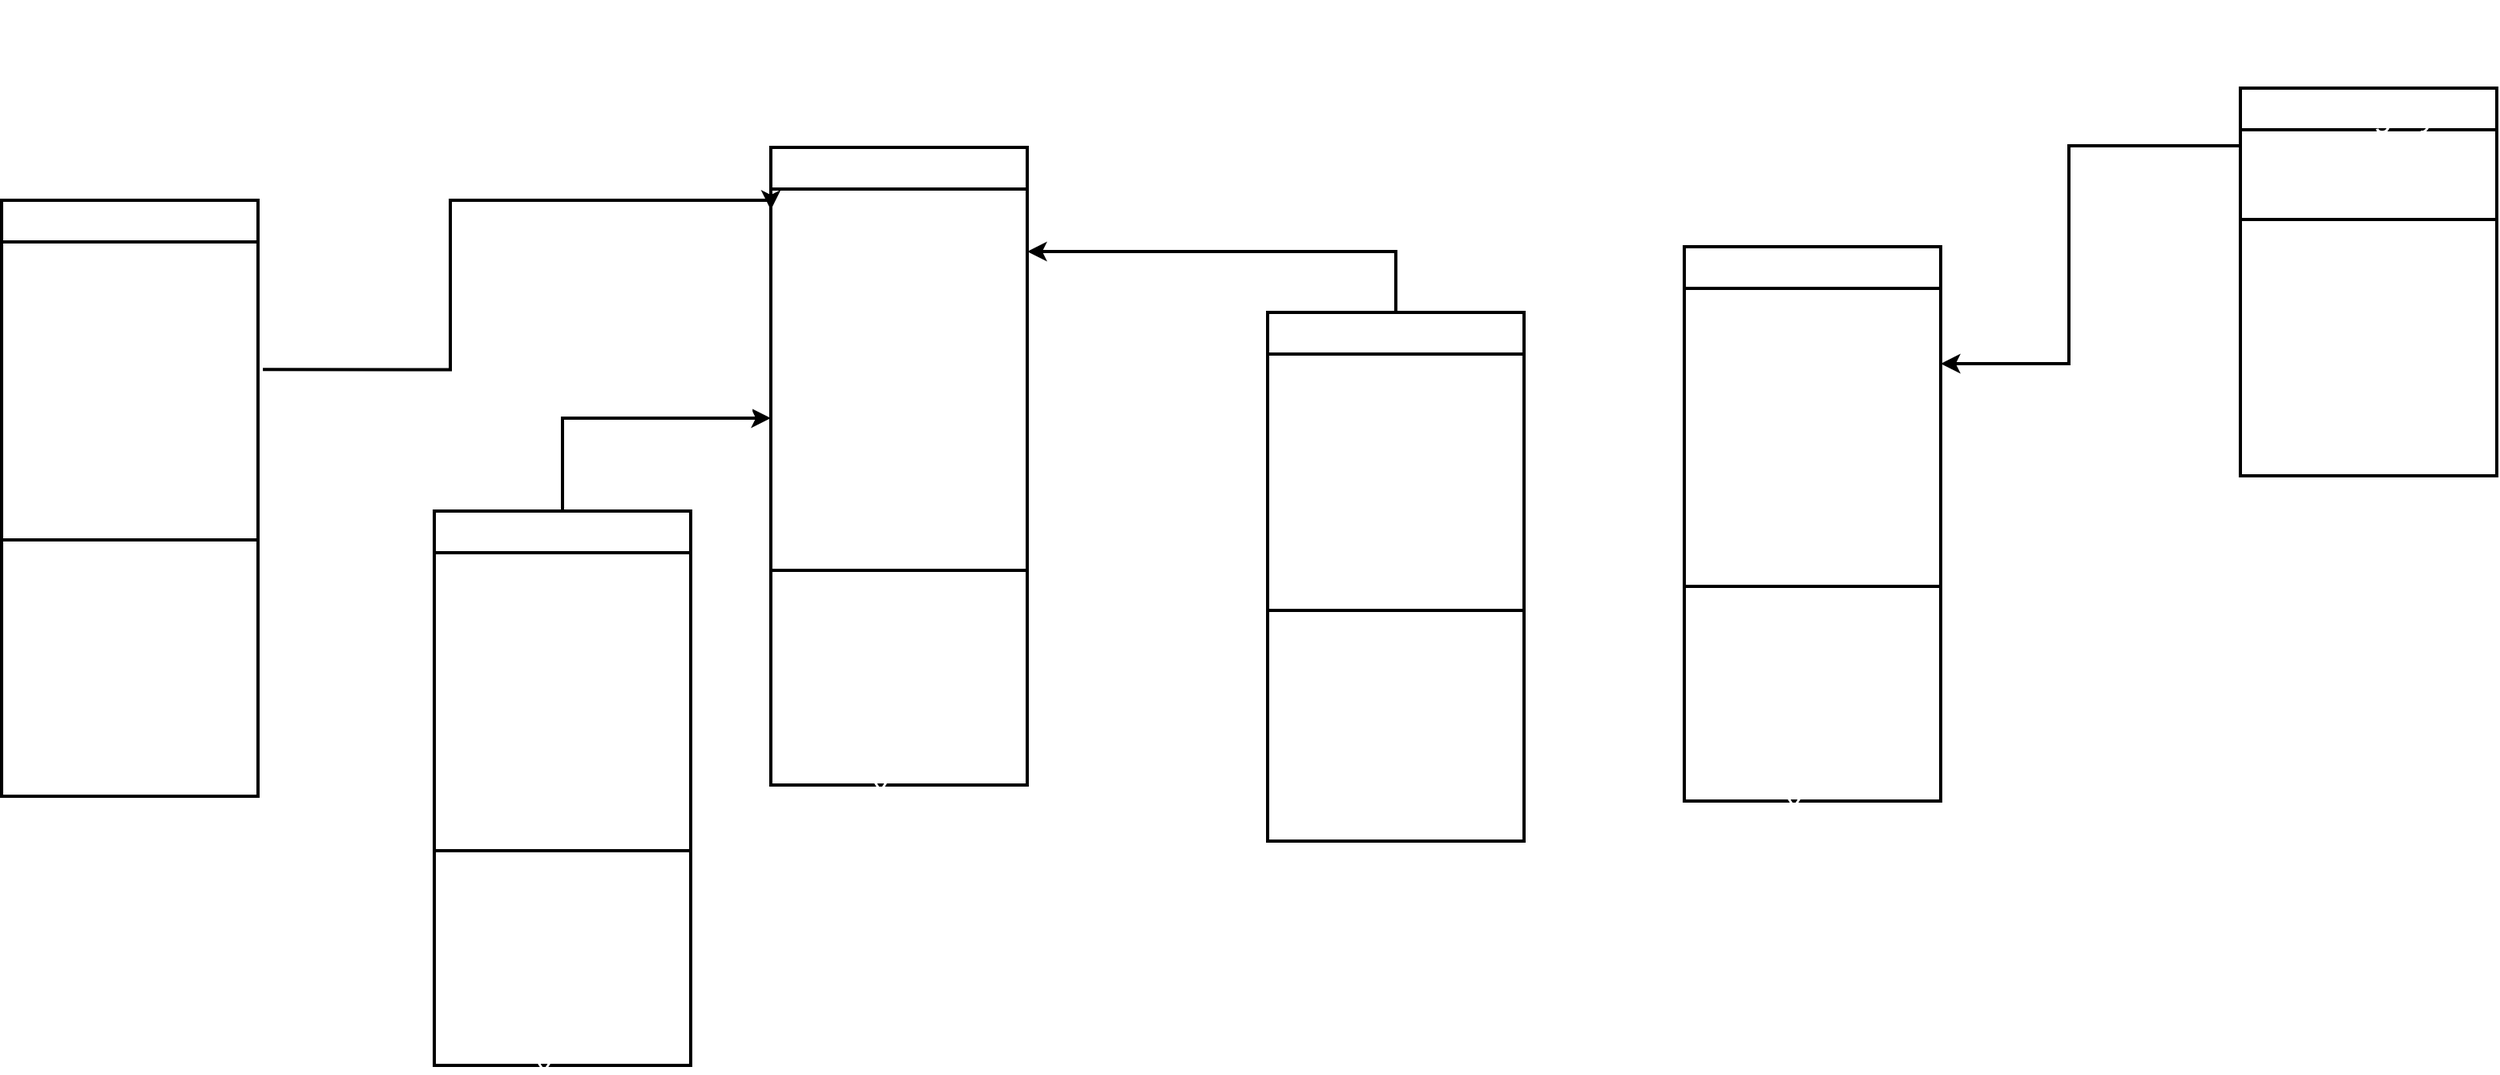 <mxfile version="21.2.1" type="github">
  <diagram id="C5RBs43oDa-KdzZeNtuy" name="Page-1">
    <mxGraphModel dx="2812" dy="1010" grid="1" gridSize="10" guides="1" tooltips="1" connect="1" arrows="1" fold="1" page="1" pageScale="1" pageWidth="827" pageHeight="1169" math="0" shadow="0">
      <root>
        <mxCell id="WIyWlLk6GJQsqaUBKTNV-0" />
        <mxCell id="WIyWlLk6GJQsqaUBKTNV-1" parent="WIyWlLk6GJQsqaUBKTNV-0" />
        <mxCell id="zkfFHV4jXpPFQw0GAbJ--0" value="User" style="swimlane;fontStyle=2;align=center;verticalAlign=top;childLayout=stackLayout;horizontal=1;startSize=26;horizontalStack=0;resizeParent=1;resizeLast=0;collapsible=1;marginBottom=0;rounded=0;shadow=0;strokeWidth=2;fontSize=20;labelBackgroundColor=none;labelBorderColor=none;spacing=0;fontColor=#fff;" parent="WIyWlLk6GJQsqaUBKTNV-1" vertex="1">
          <mxGeometry x="310" y="97" width="160" height="398" as="geometry">
            <mxRectangle x="310" y="97" width="160" height="26" as="alternateBounds" />
          </mxGeometry>
        </mxCell>
        <mxCell id="CV67vwX7zclwXSkSuA7H-9" value="ID&#xa;" style="text;align=left;verticalAlign=top;spacingLeft=4;spacingRight=4;overflow=hidden;rotatable=0;points=[[0,0.5],[1,0.5]];portConstraint=eastwest;strokeWidth=2;fontSize=20;labelBackgroundColor=none;labelBorderColor=none;spacing=0;fontColor=#fff;" parent="zkfFHV4jXpPFQw0GAbJ--0" vertex="1">
          <mxGeometry y="26" width="160" height="26" as="geometry" />
        </mxCell>
        <mxCell id="zkfFHV4jXpPFQw0GAbJ--1" value="Name" style="text;align=left;verticalAlign=top;spacingLeft=4;spacingRight=4;overflow=hidden;rotatable=0;points=[[0,0.5],[1,0.5]];portConstraint=eastwest;strokeWidth=2;fontSize=20;labelBackgroundColor=none;labelBorderColor=none;spacing=0;fontColor=#fff;" parent="zkfFHV4jXpPFQw0GAbJ--0" vertex="1">
          <mxGeometry y="52" width="160" height="26" as="geometry" />
        </mxCell>
        <mxCell id="zkfFHV4jXpPFQw0GAbJ--3" value="Email Address" style="text;align=left;verticalAlign=top;spacingLeft=4;spacingRight=4;overflow=hidden;rotatable=0;points=[[0,0.5],[1,0.5]];portConstraint=eastwest;rounded=0;shadow=0;strokeWidth=2;fontSize=20;labelBackgroundColor=none;labelBorderColor=none;spacing=0;fontColor=#fff;" parent="zkfFHV4jXpPFQw0GAbJ--0" vertex="1">
          <mxGeometry y="78" width="160" height="26" as="geometry" />
        </mxCell>
        <mxCell id="CV67vwX7zclwXSkSuA7H-7" value="Password" style="text;align=left;verticalAlign=top;spacingLeft=4;spacingRight=4;overflow=hidden;rotatable=0;points=[[0,0.5],[1,0.5]];portConstraint=eastwest;rounded=0;shadow=0;strokeWidth=2;fontSize=20;labelBackgroundColor=none;labelBorderColor=none;spacing=0;fontColor=#fff;" parent="zkfFHV4jXpPFQw0GAbJ--0" vertex="1">
          <mxGeometry y="104" width="160" height="26" as="geometry" />
        </mxCell>
        <mxCell id="CV67vwX7zclwXSkSuA7H-230" value="CPF&#xa;" style="text;align=left;verticalAlign=top;spacingLeft=4;spacingRight=4;overflow=hidden;rotatable=0;points=[[0,0.5],[1,0.5]];portConstraint=eastwest;rounded=0;shadow=0;strokeWidth=2;fontSize=20;labelBackgroundColor=none;labelBorderColor=none;spacing=0;fontColor=#fff;" parent="zkfFHV4jXpPFQw0GAbJ--0" vertex="1">
          <mxGeometry y="130" width="160" height="26" as="geometry" />
        </mxCell>
        <mxCell id="CV67vwX7zclwXSkSuA7H-6" value="User Type&#xa;" style="text;align=left;verticalAlign=top;spacingLeft=4;spacingRight=4;overflow=hidden;rotatable=0;points=[[0,0.5],[1,0.5]];portConstraint=eastwest;rounded=0;shadow=0;strokeWidth=2;fontSize=20;labelBackgroundColor=none;labelBorderColor=none;spacing=0;fontColor=#fff;" parent="zkfFHV4jXpPFQw0GAbJ--0" vertex="1">
          <mxGeometry y="156" width="160" height="26" as="geometry" />
        </mxCell>
        <mxCell id="zkfFHV4jXpPFQw0GAbJ--2" value="Phone Number" style="text;align=left;verticalAlign=top;spacingLeft=4;spacingRight=4;overflow=hidden;rotatable=0;points=[[0,0.5],[1,0.5]];portConstraint=eastwest;rounded=0;shadow=0;strokeWidth=2;fontSize=20;labelBackgroundColor=none;labelBorderColor=none;spacing=0;fontColor=#fff;" parent="zkfFHV4jXpPFQw0GAbJ--0" vertex="1">
          <mxGeometry y="182" width="160" height="26" as="geometry" />
        </mxCell>
        <mxCell id="CV67vwX7zclwXSkSuA7H-237" value="Addresses&lt;List&gt;" style="text;align=left;verticalAlign=top;spacingLeft=4;spacingRight=4;overflow=hidden;rotatable=0;points=[[0,0.5],[1,0.5]];portConstraint=eastwest;rounded=0;shadow=0;strokeWidth=2;fontSize=20;labelBackgroundColor=none;labelBorderColor=none;spacing=0;fontColor=#fff;" parent="zkfFHV4jXpPFQw0GAbJ--0" vertex="1">
          <mxGeometry y="208" width="160" height="26" as="geometry" />
        </mxCell>
        <mxCell id="aAlWt6DR_Hnhy0xP232b-1" value="Creditcard&lt;List&gt;" style="text;align=left;verticalAlign=top;spacingLeft=4;spacingRight=4;overflow=hidden;rotatable=0;points=[[0,0.5],[1,0.5]];portConstraint=eastwest;rounded=0;shadow=0;strokeWidth=2;fontSize=20;labelBackgroundColor=none;labelBorderColor=none;spacing=0;fontColor=#fff;" parent="zkfFHV4jXpPFQw0GAbJ--0" vertex="1">
          <mxGeometry y="234" width="160" height="26" as="geometry" />
        </mxCell>
        <mxCell id="zkfFHV4jXpPFQw0GAbJ--4" value="" style="line;strokeWidth=2;align=left;verticalAlign=middle;spacingTop=-1;spacingLeft=3;spacingRight=3;rotatable=0;labelPosition=right;points=[];portConstraint=eastwest;fontSize=20;labelBackgroundColor=none;labelBorderColor=none;spacing=0;fontColor=#fff;" parent="zkfFHV4jXpPFQw0GAbJ--0" vertex="1">
          <mxGeometry y="260" width="160" height="8" as="geometry" />
        </mxCell>
        <mxCell id="CV67vwX7zclwXSkSuA7H-208" value="Create()&#xa;" style="text;align=left;verticalAlign=top;spacingLeft=4;spacingRight=4;overflow=hidden;rotatable=0;points=[[0,0.5],[1,0.5]];portConstraint=eastwest;rounded=0;shadow=0;strokeWidth=2;fontSize=20;labelBackgroundColor=none;labelBorderColor=none;spacing=0;fontColor=#fff;" parent="zkfFHV4jXpPFQw0GAbJ--0" vertex="1">
          <mxGeometry y="268" width="160" height="26" as="geometry" />
        </mxCell>
        <mxCell id="CV67vwX7zclwXSkSuA7H-12" value="GetUserById()" style="text;align=left;verticalAlign=top;spacingLeft=4;spacingRight=4;overflow=hidden;rotatable=0;points=[[0,0.5],[1,0.5]];portConstraint=eastwest;rounded=0;shadow=0;strokeWidth=2;fontSize=20;labelBackgroundColor=none;labelBorderColor=none;spacing=0;fontColor=#fff;" parent="zkfFHV4jXpPFQw0GAbJ--0" vertex="1">
          <mxGeometry y="294" width="160" height="26" as="geometry" />
        </mxCell>
        <mxCell id="CV67vwX7zclwXSkSuA7H-13" value="GetAllUser()" style="text;align=left;verticalAlign=top;spacingLeft=4;spacingRight=4;overflow=hidden;rotatable=0;points=[[0,0.5],[1,0.5]];portConstraint=eastwest;rounded=0;shadow=0;strokeWidth=2;fontSize=20;labelBackgroundColor=none;labelBorderColor=none;spacing=0;fontColor=#fff;" parent="zkfFHV4jXpPFQw0GAbJ--0" vertex="1">
          <mxGeometry y="320" width="160" height="26" as="geometry" />
        </mxCell>
        <mxCell id="CV67vwX7zclwXSkSuA7H-14" value="Update()" style="text;align=left;verticalAlign=top;spacingLeft=4;spacingRight=4;overflow=hidden;rotatable=0;points=[[0,0.5],[1,0.5]];portConstraint=eastwest;rounded=0;shadow=0;strokeWidth=2;fontSize=20;labelBackgroundColor=none;labelBorderColor=none;spacing=0;fontColor=#fff;" parent="zkfFHV4jXpPFQw0GAbJ--0" vertex="1">
          <mxGeometry y="346" width="160" height="26" as="geometry" />
        </mxCell>
        <mxCell id="CV67vwX7zclwXSkSuA7H-16" value="Delete()" style="text;align=left;verticalAlign=top;spacingLeft=4;spacingRight=4;overflow=hidden;rotatable=0;points=[[0,0.5],[1,0.5]];portConstraint=eastwest;rounded=0;shadow=0;strokeWidth=2;fontSize=20;labelBackgroundColor=none;labelBorderColor=none;spacing=0;fontColor=#fff;" parent="zkfFHV4jXpPFQw0GAbJ--0" vertex="1">
          <mxGeometry y="372" width="160" height="26" as="geometry" />
        </mxCell>
        <mxCell id="CV67vwX7zclwXSkSuA7H-223" value="" style="edgeStyle=orthogonalEdgeStyle;rounded=0;orthogonalLoop=1;jettySize=auto;exitX=0.5;exitY=0;exitDx=0;exitDy=0;entryX=1;entryY=0.5;entryDx=0;entryDy=0;strokeWidth=2;fontSize=20;labelBackgroundColor=none;labelBorderColor=none;spacing=0;fontColor=#fff;" parent="WIyWlLk6GJQsqaUBKTNV-1" source="zkfFHV4jXpPFQw0GAbJ--17" target="zkfFHV4jXpPFQw0GAbJ--1" edge="1">
          <mxGeometry relative="1" as="geometry" />
        </mxCell>
        <mxCell id="zkfFHV4jXpPFQw0GAbJ--17" value="Address" style="swimlane;fontStyle=0;align=center;verticalAlign=top;childLayout=stackLayout;horizontal=1;startSize=26;horizontalStack=0;resizeParent=1;resizeLast=0;collapsible=1;marginBottom=0;rounded=0;shadow=0;strokeWidth=2;fontSize=20;labelBackgroundColor=none;labelBorderColor=none;spacing=0;fontColor=#fff;" parent="WIyWlLk6GJQsqaUBKTNV-1" vertex="1">
          <mxGeometry x="620" y="200" width="160" height="330" as="geometry">
            <mxRectangle x="550" y="140" width="160" height="26" as="alternateBounds" />
          </mxGeometry>
        </mxCell>
        <mxCell id="CV67vwX7zclwXSkSuA7H-10" value="ID&#xa;" style="text;align=left;verticalAlign=top;spacingLeft=4;spacingRight=4;overflow=hidden;rotatable=0;points=[[0,0.5],[1,0.5]];portConstraint=eastwest;strokeWidth=2;fontSize=20;labelBackgroundColor=none;labelBorderColor=none;spacing=0;fontColor=#fff;" parent="zkfFHV4jXpPFQw0GAbJ--17" vertex="1">
          <mxGeometry y="26" width="160" height="26" as="geometry" />
        </mxCell>
        <mxCell id="zkfFHV4jXpPFQw0GAbJ--18" value="Street" style="text;align=left;verticalAlign=top;spacingLeft=4;spacingRight=4;overflow=hidden;rotatable=0;points=[[0,0.5],[1,0.5]];portConstraint=eastwest;strokeWidth=2;fontSize=20;labelBackgroundColor=none;labelBorderColor=none;spacing=0;fontColor=#fff;" parent="zkfFHV4jXpPFQw0GAbJ--17" vertex="1">
          <mxGeometry y="52" width="160" height="26" as="geometry" />
        </mxCell>
        <mxCell id="zkfFHV4jXpPFQw0GAbJ--19" value="City" style="text;align=left;verticalAlign=top;spacingLeft=4;spacingRight=4;overflow=hidden;rotatable=0;points=[[0,0.5],[1,0.5]];portConstraint=eastwest;rounded=0;shadow=0;strokeWidth=2;fontSize=20;labelBackgroundColor=none;labelBorderColor=none;spacing=0;fontColor=#fff;" parent="zkfFHV4jXpPFQw0GAbJ--17" vertex="1">
          <mxGeometry y="78" width="160" height="26" as="geometry" />
        </mxCell>
        <mxCell id="zkfFHV4jXpPFQw0GAbJ--20" value="State" style="text;align=left;verticalAlign=top;spacingLeft=4;spacingRight=4;overflow=hidden;rotatable=0;points=[[0,0.5],[1,0.5]];portConstraint=eastwest;rounded=0;shadow=0;strokeWidth=2;fontSize=20;labelBackgroundColor=none;labelBorderColor=none;spacing=0;fontColor=#fff;" parent="zkfFHV4jXpPFQw0GAbJ--17" vertex="1">
          <mxGeometry y="104" width="160" height="26" as="geometry" />
        </mxCell>
        <mxCell id="zkfFHV4jXpPFQw0GAbJ--21" value="Postal Code" style="text;align=left;verticalAlign=top;spacingLeft=4;spacingRight=4;overflow=hidden;rotatable=0;points=[[0,0.5],[1,0.5]];portConstraint=eastwest;rounded=0;shadow=0;strokeWidth=2;fontSize=20;labelBackgroundColor=none;labelBorderColor=none;spacing=0;fontColor=#fff;" parent="zkfFHV4jXpPFQw0GAbJ--17" vertex="1">
          <mxGeometry y="130" width="160" height="26" as="geometry" />
        </mxCell>
        <mxCell id="zkfFHV4jXpPFQw0GAbJ--22" value="Country" style="text;align=left;verticalAlign=top;spacingLeft=4;spacingRight=4;overflow=hidden;rotatable=0;points=[[0,0.5],[1,0.5]];portConstraint=eastwest;rounded=0;shadow=0;strokeWidth=2;fontSize=20;labelBackgroundColor=none;labelBorderColor=none;spacing=0;fontColor=#fff;" parent="zkfFHV4jXpPFQw0GAbJ--17" vertex="1">
          <mxGeometry y="156" width="160" height="26" as="geometry" />
        </mxCell>
        <mxCell id="zkfFHV4jXpPFQw0GAbJ--23" value="" style="line;strokeWidth=2;align=left;verticalAlign=middle;spacingTop=-1;spacingLeft=3;spacingRight=3;rotatable=0;labelPosition=right;points=[];portConstraint=eastwest;fontSize=20;labelBackgroundColor=none;labelBorderColor=none;spacing=0;fontColor=#fff;" parent="zkfFHV4jXpPFQw0GAbJ--17" vertex="1">
          <mxGeometry y="182" width="160" height="8" as="geometry" />
        </mxCell>
        <mxCell id="CV67vwX7zclwXSkSuA7H-210" value="Create()&#xa;" style="text;align=left;verticalAlign=top;spacingLeft=4;spacingRight=4;overflow=hidden;rotatable=0;points=[[0,0.5],[1,0.5]];portConstraint=eastwest;rounded=0;shadow=0;strokeWidth=2;fontSize=20;labelBackgroundColor=none;labelBorderColor=none;spacing=0;fontColor=#fff;" parent="zkfFHV4jXpPFQw0GAbJ--17" vertex="1">
          <mxGeometry y="190" width="160" height="26" as="geometry" />
        </mxCell>
        <mxCell id="CV67vwX7zclwXSkSuA7H-211" value="GetIDAddress()" style="text;align=left;verticalAlign=top;spacingLeft=4;spacingRight=4;overflow=hidden;rotatable=0;points=[[0,0.5],[1,0.5]];portConstraint=eastwest;rounded=0;shadow=0;strokeWidth=2;fontSize=20;labelBackgroundColor=none;labelBorderColor=none;spacing=0;fontColor=#fff;" parent="zkfFHV4jXpPFQw0GAbJ--17" vertex="1">
          <mxGeometry y="216" width="160" height="26" as="geometry" />
        </mxCell>
        <mxCell id="CV67vwX7zclwXSkSuA7H-212" value="GetAllAddress()" style="text;align=left;verticalAlign=top;spacingLeft=4;spacingRight=4;overflow=hidden;rotatable=0;points=[[0,0.5],[1,0.5]];portConstraint=eastwest;rounded=0;shadow=0;strokeWidth=2;fontSize=20;labelBackgroundColor=none;labelBorderColor=none;spacing=0;fontColor=#fff;" parent="zkfFHV4jXpPFQw0GAbJ--17" vertex="1">
          <mxGeometry y="242" width="160" height="26" as="geometry" />
        </mxCell>
        <mxCell id="CV67vwX7zclwXSkSuA7H-214" value="Update()" style="text;align=left;verticalAlign=top;spacingLeft=4;spacingRight=4;overflow=hidden;rotatable=0;points=[[0,0.5],[1,0.5]];portConstraint=eastwest;rounded=0;shadow=0;strokeWidth=2;fontSize=20;labelBackgroundColor=none;labelBorderColor=none;spacing=0;fontColor=#fff;" parent="zkfFHV4jXpPFQw0GAbJ--17" vertex="1">
          <mxGeometry y="268" width="160" height="26" as="geometry" />
        </mxCell>
        <mxCell id="CV67vwX7zclwXSkSuA7H-213" value="Delete()" style="text;align=left;verticalAlign=top;spacingLeft=4;spacingRight=4;overflow=hidden;rotatable=0;points=[[0,0.5],[1,0.5]];portConstraint=eastwest;rounded=0;shadow=0;strokeWidth=2;fontSize=20;labelBackgroundColor=none;labelBorderColor=none;spacing=0;fontColor=#fff;" parent="zkfFHV4jXpPFQw0GAbJ--17" vertex="1">
          <mxGeometry y="294" width="160" height="26" as="geometry" />
        </mxCell>
        <mxCell id="3bEN34jlHVHBaCURsy2C-18" value="" style="edgeStyle=orthogonalEdgeStyle;rounded=0;orthogonalLoop=1;jettySize=auto;entryX=0;entryY=0.5;entryDx=0;entryDy=0;exitX=1.019;exitY=0.064;exitDx=0;exitDy=0;exitPerimeter=0;strokeWidth=2;fontSize=20;labelBackgroundColor=none;labelBorderColor=none;spacing=0;fontColor=#fff;" parent="WIyWlLk6GJQsqaUBKTNV-1" source="3bEN34jlHVHBaCURsy2C-16" target="CV67vwX7zclwXSkSuA7H-9" edge="1">
          <mxGeometry relative="1" as="geometry">
            <Array as="points">
              <mxPoint x="110" y="236" />
              <mxPoint x="110" y="130" />
              <mxPoint x="310" y="130" />
            </Array>
          </mxGeometry>
        </mxCell>
        <mxCell id="CV67vwX7zclwXSkSuA7H-23" value="Order" style="swimlane;fontStyle=2;align=center;verticalAlign=top;childLayout=stackLayout;horizontal=1;startSize=26;horizontalStack=0;resizeParent=1;resizeLast=0;collapsible=1;marginBottom=0;rounded=0;shadow=0;strokeWidth=2;fontSize=20;labelBackgroundColor=none;labelBorderColor=none;spacing=0;fontColor=#fff;" parent="WIyWlLk6GJQsqaUBKTNV-1" vertex="1">
          <mxGeometry x="-170" y="130" width="160" height="372" as="geometry">
            <mxRectangle x="230" y="140" width="160" height="26" as="alternateBounds" />
          </mxGeometry>
        </mxCell>
        <mxCell id="CV67vwX7zclwXSkSuA7H-24" value="ID&#xa;" style="text;align=left;verticalAlign=top;spacingLeft=4;spacingRight=4;overflow=hidden;rotatable=0;points=[[0,0.5],[1,0.5]];portConstraint=eastwest;strokeWidth=2;fontSize=20;labelBackgroundColor=none;labelBorderColor=none;spacing=0;fontColor=#fff;" parent="CV67vwX7zclwXSkSuA7H-23" vertex="1">
          <mxGeometry y="26" width="160" height="26" as="geometry" />
        </mxCell>
        <mxCell id="CV67vwX7zclwXSkSuA7H-25" value="Number" style="text;align=left;verticalAlign=top;spacingLeft=4;spacingRight=4;overflow=hidden;rotatable=0;points=[[0,0.5],[1,0.5]];portConstraint=eastwest;strokeWidth=2;fontSize=20;labelBackgroundColor=none;labelBorderColor=none;spacing=0;fontColor=#fff;" parent="CV67vwX7zclwXSkSuA7H-23" vertex="1">
          <mxGeometry y="52" width="160" height="26" as="geometry" />
        </mxCell>
        <mxCell id="CV67vwX7zclwXSkSuA7H-220" value="List&lt;ID Product&gt;&#xa;" style="text;align=left;verticalAlign=top;spacingLeft=4;spacingRight=4;overflow=hidden;rotatable=0;points=[[0,0.5],[1,0.5]];portConstraint=eastwest;rounded=0;shadow=0;strokeWidth=2;fontSize=20;labelBackgroundColor=none;labelBorderColor=none;spacing=0;fontColor=#fff;" parent="CV67vwX7zclwXSkSuA7H-23" vertex="1">
          <mxGeometry y="78" width="160" height="26" as="geometry" />
        </mxCell>
        <mxCell id="3bEN34jlHVHBaCURsy2C-16" value="ID_CreditCard" style="text;align=left;verticalAlign=top;spacingLeft=4;spacingRight=4;overflow=hidden;rotatable=0;points=[[0,0.5],[1,0.5]];portConstraint=eastwest;strokeWidth=2;fontSize=20;labelBackgroundColor=none;labelBorderColor=none;spacing=0;fontColor=#fff;" parent="CV67vwX7zclwXSkSuA7H-23" vertex="1">
          <mxGeometry y="104" width="160" height="26" as="geometry" />
        </mxCell>
        <mxCell id="3bEN34jlHVHBaCURsy2C-1" value="Delivery" style="text;align=left;verticalAlign=top;spacingLeft=4;spacingRight=4;overflow=hidden;rotatable=0;points=[[0,0.5],[1,0.5]];portConstraint=eastwest;rounded=0;shadow=0;strokeWidth=2;fontSize=20;labelBackgroundColor=none;labelBorderColor=none;spacing=0;fontColor=#fff;" parent="CV67vwX7zclwXSkSuA7H-23" vertex="1">
          <mxGeometry y="130" width="160" height="26" as="geometry" />
        </mxCell>
        <mxCell id="3bEN34jlHVHBaCURsy2C-19" value="Delivery" style="text;align=left;verticalAlign=top;spacingLeft=4;spacingRight=4;overflow=hidden;rotatable=0;points=[[0,0.5],[1,0.5]];portConstraint=eastwest;rounded=0;shadow=0;strokeWidth=2;fontSize=20;labelBackgroundColor=none;labelBorderColor=none;spacing=0;fontColor=#fff;" parent="CV67vwX7zclwXSkSuA7H-23" vertex="1">
          <mxGeometry y="156" width="160" height="26" as="geometry" />
        </mxCell>
        <mxCell id="CV67vwX7zclwXSkSuA7H-29" value="ID Client" style="text;align=left;verticalAlign=top;spacingLeft=4;spacingRight=4;overflow=hidden;rotatable=0;points=[[0,0.5],[1,0.5]];portConstraint=eastwest;rounded=0;shadow=0;strokeWidth=2;fontSize=20;labelBackgroundColor=none;labelBorderColor=none;spacing=0;fontColor=#fff;" parent="CV67vwX7zclwXSkSuA7H-23" vertex="1">
          <mxGeometry y="182" width="160" height="26" as="geometry" />
        </mxCell>
        <mxCell id="CV67vwX7zclwXSkSuA7H-31" value="" style="line;strokeWidth=2;align=left;verticalAlign=middle;spacingTop=-1;spacingLeft=3;spacingRight=3;rotatable=0;labelPosition=right;points=[];portConstraint=eastwest;fontSize=20;labelBackgroundColor=none;labelBorderColor=none;spacing=0;fontColor=#fff;" parent="CV67vwX7zclwXSkSuA7H-23" vertex="1">
          <mxGeometry y="208" width="160" height="8" as="geometry" />
        </mxCell>
        <mxCell id="CV67vwX7zclwXSkSuA7H-205" value="Create()&#xa;" style="text;align=left;verticalAlign=top;spacingLeft=4;spacingRight=4;overflow=hidden;rotatable=0;points=[[0,0.5],[1,0.5]];portConstraint=eastwest;rounded=0;shadow=0;strokeWidth=2;fontSize=20;labelBackgroundColor=none;labelBorderColor=none;spacing=0;fontColor=#fff;" parent="CV67vwX7zclwXSkSuA7H-23" vertex="1">
          <mxGeometry y="216" width="160" height="26" as="geometry" />
        </mxCell>
        <mxCell id="CV67vwX7zclwXSkSuA7H-32" value="GetIDOrder()" style="text;align=left;verticalAlign=top;spacingLeft=4;spacingRight=4;overflow=hidden;rotatable=0;points=[[0,0.5],[1,0.5]];portConstraint=eastwest;rounded=0;shadow=0;strokeWidth=2;fontSize=20;labelBackgroundColor=none;labelBorderColor=none;spacing=0;fontColor=#fff;" parent="CV67vwX7zclwXSkSuA7H-23" vertex="1">
          <mxGeometry y="242" width="160" height="26" as="geometry" />
        </mxCell>
        <mxCell id="CV67vwX7zclwXSkSuA7H-33" value="GetAllOrder()" style="text;align=left;verticalAlign=top;spacingLeft=4;spacingRight=4;overflow=hidden;rotatable=0;points=[[0,0.5],[1,0.5]];portConstraint=eastwest;rounded=0;shadow=0;strokeWidth=2;fontSize=20;labelBackgroundColor=none;labelBorderColor=none;spacing=0;fontColor=#fff;" parent="CV67vwX7zclwXSkSuA7H-23" vertex="1">
          <mxGeometry y="268" width="160" height="26" as="geometry" />
        </mxCell>
        <mxCell id="CV67vwX7zclwXSkSuA7H-34" value="Update()" style="text;align=left;verticalAlign=top;spacingLeft=4;spacingRight=4;overflow=hidden;rotatable=0;points=[[0,0.5],[1,0.5]];portConstraint=eastwest;rounded=0;shadow=0;strokeWidth=2;fontSize=20;labelBackgroundColor=none;labelBorderColor=none;spacing=0;fontColor=#fff;" parent="CV67vwX7zclwXSkSuA7H-23" vertex="1">
          <mxGeometry y="294" width="160" height="26" as="geometry" />
        </mxCell>
        <mxCell id="CV67vwX7zclwXSkSuA7H-35" value="Delete()" style="text;align=left;verticalAlign=top;spacingLeft=4;spacingRight=4;overflow=hidden;rotatable=0;points=[[0,0.5],[1,0.5]];portConstraint=eastwest;rounded=0;shadow=0;strokeWidth=2;fontSize=20;labelBackgroundColor=none;labelBorderColor=none;spacing=0;fontColor=#fff;" parent="CV67vwX7zclwXSkSuA7H-23" vertex="1">
          <mxGeometry y="320" width="160" height="26" as="geometry" />
        </mxCell>
        <mxCell id="CV67vwX7zclwXSkSuA7H-37" value=" Category" style="swimlane;fontStyle=2;align=center;verticalAlign=top;childLayout=stackLayout;horizontal=1;startSize=26;horizontalStack=0;resizeParent=1;resizeLast=0;collapsible=1;marginBottom=0;rounded=0;shadow=0;strokeWidth=2;fontSize=20;labelBackgroundColor=none;labelBorderColor=none;spacing=0;fontColor=#fff;" parent="WIyWlLk6GJQsqaUBKTNV-1" vertex="1">
          <mxGeometry x="1227" y="60" width="160" height="242" as="geometry">
            <mxRectangle x="230" y="140" width="160" height="26" as="alternateBounds" />
          </mxGeometry>
        </mxCell>
        <mxCell id="CV67vwX7zclwXSkSuA7H-38" value="ID&#xa;" style="text;align=left;verticalAlign=top;spacingLeft=4;spacingRight=4;overflow=hidden;rotatable=0;points=[[0,0.5],[1,0.5]];portConstraint=eastwest;strokeWidth=2;fontSize=20;labelBackgroundColor=none;labelBorderColor=none;spacing=0;fontColor=#fff;" parent="CV67vwX7zclwXSkSuA7H-37" vertex="1">
          <mxGeometry y="26" width="160" height="26" as="geometry" />
        </mxCell>
        <mxCell id="CV67vwX7zclwXSkSuA7H-39" value="Name" style="text;align=left;verticalAlign=top;spacingLeft=4;spacingRight=4;overflow=hidden;rotatable=0;points=[[0,0.5],[1,0.5]];portConstraint=eastwest;strokeWidth=2;fontSize=20;labelBackgroundColor=none;labelBorderColor=none;spacing=0;fontColor=#fff;" parent="CV67vwX7zclwXSkSuA7H-37" vertex="1">
          <mxGeometry y="52" width="160" height="26" as="geometry" />
        </mxCell>
        <mxCell id="CV67vwX7zclwXSkSuA7H-42" value="" style="line;strokeWidth=2;align=left;verticalAlign=middle;spacingTop=-1;spacingLeft=3;spacingRight=3;rotatable=0;labelPosition=right;points=[];portConstraint=eastwest;fontSize=20;labelBackgroundColor=none;labelBorderColor=none;spacing=0;fontColor=#fff;" parent="CV67vwX7zclwXSkSuA7H-37" vertex="1">
          <mxGeometry y="78" width="160" height="8" as="geometry" />
        </mxCell>
        <mxCell id="CV67vwX7zclwXSkSuA7H-204" value="Create()&#xa;" style="text;align=left;verticalAlign=top;spacingLeft=4;spacingRight=4;overflow=hidden;rotatable=0;points=[[0,0.5],[1,0.5]];portConstraint=eastwest;rounded=0;shadow=0;strokeWidth=2;fontSize=20;labelBackgroundColor=none;labelBorderColor=none;spacing=0;fontColor=#fff;" parent="CV67vwX7zclwXSkSuA7H-37" vertex="1">
          <mxGeometry y="86" width="160" height="26" as="geometry" />
        </mxCell>
        <mxCell id="CV67vwX7zclwXSkSuA7H-43" value="GetIDCategory()" style="text;align=left;verticalAlign=top;spacingLeft=4;spacingRight=4;overflow=hidden;rotatable=0;points=[[0,0.5],[1,0.5]];portConstraint=eastwest;rounded=0;shadow=0;strokeWidth=2;fontSize=20;labelBackgroundColor=none;labelBorderColor=none;spacing=0;fontColor=#fff;" parent="CV67vwX7zclwXSkSuA7H-37" vertex="1">
          <mxGeometry y="112" width="160" height="26" as="geometry" />
        </mxCell>
        <mxCell id="CV67vwX7zclwXSkSuA7H-44" value="GetALLCategory()" style="text;align=left;verticalAlign=top;spacingLeft=4;spacingRight=4;overflow=hidden;rotatable=0;points=[[0,0.5],[1,0.5]];portConstraint=eastwest;rounded=0;shadow=0;strokeWidth=2;fontSize=20;labelBackgroundColor=none;labelBorderColor=none;spacing=0;fontColor=#fff;" parent="CV67vwX7zclwXSkSuA7H-37" vertex="1">
          <mxGeometry y="138" width="160" height="26" as="geometry" />
        </mxCell>
        <mxCell id="CV67vwX7zclwXSkSuA7H-45" value="Update()" style="text;align=left;verticalAlign=top;spacingLeft=4;spacingRight=4;overflow=hidden;rotatable=0;points=[[0,0.5],[1,0.5]];portConstraint=eastwest;rounded=0;shadow=0;strokeWidth=2;fontSize=20;labelBackgroundColor=none;labelBorderColor=none;spacing=0;fontColor=#fff;" parent="CV67vwX7zclwXSkSuA7H-37" vertex="1">
          <mxGeometry y="164" width="160" height="26" as="geometry" />
        </mxCell>
        <mxCell id="CV67vwX7zclwXSkSuA7H-46" value="Delete()" style="text;align=left;verticalAlign=top;spacingLeft=4;spacingRight=4;overflow=hidden;rotatable=0;points=[[0,0.5],[1,0.5]];portConstraint=eastwest;rounded=0;shadow=0;strokeWidth=2;fontSize=20;labelBackgroundColor=none;labelBorderColor=none;spacing=0;fontColor=#fff;" parent="CV67vwX7zclwXSkSuA7H-37" vertex="1">
          <mxGeometry y="190" width="160" height="26" as="geometry" />
        </mxCell>
        <mxCell id="CV67vwX7zclwXSkSuA7H-189" value="Product&#xa;" style="swimlane;fontStyle=2;align=center;verticalAlign=top;childLayout=stackLayout;horizontal=1;startSize=26;horizontalStack=0;resizeParent=1;resizeLast=0;collapsible=1;marginBottom=0;rounded=0;shadow=0;strokeWidth=2;fontSize=20;labelBackgroundColor=none;labelBorderColor=none;spacing=0;fontColor=#fff;" parent="WIyWlLk6GJQsqaUBKTNV-1" vertex="1">
          <mxGeometry x="880" y="159" width="160" height="346" as="geometry">
            <mxRectangle x="230" y="140" width="160" height="26" as="alternateBounds" />
          </mxGeometry>
        </mxCell>
        <mxCell id="CV67vwX7zclwXSkSuA7H-190" value="ID&#xa;" style="text;align=left;verticalAlign=top;spacingLeft=4;spacingRight=4;overflow=hidden;rotatable=0;points=[[0,0.5],[1,0.5]];portConstraint=eastwest;strokeWidth=2;fontSize=20;labelBackgroundColor=none;labelBorderColor=none;spacing=0;fontColor=#fff;" parent="CV67vwX7zclwXSkSuA7H-189" vertex="1">
          <mxGeometry y="26" width="160" height="26" as="geometry" />
        </mxCell>
        <mxCell id="CV67vwX7zclwXSkSuA7H-222" value="ID Category&#xa;" style="text;align=left;verticalAlign=top;spacingLeft=4;spacingRight=4;overflow=hidden;rotatable=0;points=[[0,0.5],[1,0.5]];portConstraint=eastwest;rounded=0;shadow=0;strokeWidth=2;fontSize=20;labelBackgroundColor=none;labelBorderColor=none;spacing=0;fontColor=#fff;" parent="CV67vwX7zclwXSkSuA7H-189" vertex="1">
          <mxGeometry y="52" width="160" height="26" as="geometry" />
        </mxCell>
        <mxCell id="CV67vwX7zclwXSkSuA7H-191" value="Name" style="text;align=left;verticalAlign=top;spacingLeft=4;spacingRight=4;overflow=hidden;rotatable=0;points=[[0,0.5],[1,0.5]];portConstraint=eastwest;strokeWidth=2;fontSize=20;labelBackgroundColor=none;labelBorderColor=none;spacing=0;fontColor=#fff;" parent="CV67vwX7zclwXSkSuA7H-189" vertex="1">
          <mxGeometry y="78" width="160" height="26" as="geometry" />
        </mxCell>
        <mxCell id="CV67vwX7zclwXSkSuA7H-198" value="Description" style="text;align=left;verticalAlign=top;spacingLeft=4;spacingRight=4;overflow=hidden;rotatable=0;points=[[0,0.5],[1,0.5]];portConstraint=eastwest;strokeWidth=2;fontSize=20;labelBackgroundColor=none;labelBorderColor=none;spacing=0;fontColor=#fff;" parent="CV67vwX7zclwXSkSuA7H-189" vertex="1">
          <mxGeometry y="104" width="160" height="26" as="geometry" />
        </mxCell>
        <mxCell id="CV67vwX7zclwXSkSuA7H-203" value="Image" style="text;align=left;verticalAlign=top;spacingLeft=4;spacingRight=4;overflow=hidden;rotatable=0;points=[[0,0.5],[1,0.5]];portConstraint=eastwest;strokeWidth=2;fontSize=20;labelBackgroundColor=none;labelBorderColor=none;spacing=0;fontColor=#fff;" parent="CV67vwX7zclwXSkSuA7H-189" vertex="1">
          <mxGeometry y="130" width="160" height="26" as="geometry" />
        </mxCell>
        <mxCell id="CV67vwX7zclwXSkSuA7H-202" value="quantity" style="text;align=left;verticalAlign=top;spacingLeft=4;spacingRight=4;overflow=hidden;rotatable=0;points=[[0,0.5],[1,0.5]];portConstraint=eastwest;strokeWidth=2;fontSize=20;labelBackgroundColor=none;labelBorderColor=none;spacing=0;fontColor=#fff;" parent="CV67vwX7zclwXSkSuA7H-189" vertex="1">
          <mxGeometry y="156" width="160" height="26" as="geometry" />
        </mxCell>
        <mxCell id="CV67vwX7zclwXSkSuA7H-199" value="Price" style="text;align=left;verticalAlign=top;spacingLeft=4;spacingRight=4;overflow=hidden;rotatable=0;points=[[0,0.5],[1,0.5]];portConstraint=eastwest;strokeWidth=2;fontSize=20;labelBackgroundColor=none;labelBorderColor=none;spacing=0;fontColor=#fff;" parent="CV67vwX7zclwXSkSuA7H-189" vertex="1">
          <mxGeometry y="182" width="160" height="26" as="geometry" />
        </mxCell>
        <mxCell id="CV67vwX7zclwXSkSuA7H-193" value="" style="line;strokeWidth=2;align=left;verticalAlign=middle;spacingTop=-1;spacingLeft=3;spacingRight=3;rotatable=0;labelPosition=right;points=[];portConstraint=eastwest;fontSize=20;labelBackgroundColor=none;labelBorderColor=none;spacing=0;fontColor=#fff;" parent="CV67vwX7zclwXSkSuA7H-189" vertex="1">
          <mxGeometry y="208" width="160" height="8" as="geometry" />
        </mxCell>
        <mxCell id="CV67vwX7zclwXSkSuA7H-232" value="Create()&#xa;" style="text;align=left;verticalAlign=top;spacingLeft=4;spacingRight=4;overflow=hidden;rotatable=0;points=[[0,0.5],[1,0.5]];portConstraint=eastwest;rounded=0;shadow=0;strokeWidth=2;fontSize=20;labelBackgroundColor=none;labelBorderColor=none;spacing=0;fontColor=#fff;" parent="CV67vwX7zclwXSkSuA7H-189" vertex="1">
          <mxGeometry y="216" width="160" height="26" as="geometry" />
        </mxCell>
        <mxCell id="CV67vwX7zclwXSkSuA7H-194" value="GetIDProduct()" style="text;align=left;verticalAlign=top;spacingLeft=4;spacingRight=4;overflow=hidden;rotatable=0;points=[[0,0.5],[1,0.5]];portConstraint=eastwest;rounded=0;shadow=0;strokeWidth=2;fontSize=20;labelBackgroundColor=none;labelBorderColor=none;spacing=0;fontColor=#fff;" parent="CV67vwX7zclwXSkSuA7H-189" vertex="1">
          <mxGeometry y="242" width="160" height="26" as="geometry" />
        </mxCell>
        <mxCell id="CV67vwX7zclwXSkSuA7H-195" value="GetAllProduct()" style="text;align=left;verticalAlign=top;spacingLeft=4;spacingRight=4;overflow=hidden;rotatable=0;points=[[0,0.5],[1,0.5]];portConstraint=eastwest;rounded=0;shadow=0;strokeWidth=2;fontSize=20;labelBackgroundColor=none;labelBorderColor=none;spacing=0;fontColor=#fff;" parent="CV67vwX7zclwXSkSuA7H-189" vertex="1">
          <mxGeometry y="268" width="160" height="26" as="geometry" />
        </mxCell>
        <mxCell id="CV67vwX7zclwXSkSuA7H-196" value="Update()" style="text;align=left;verticalAlign=top;spacingLeft=4;spacingRight=4;overflow=hidden;rotatable=0;points=[[0,0.5],[1,0.5]];portConstraint=eastwest;rounded=0;shadow=0;strokeWidth=2;fontSize=20;labelBackgroundColor=none;labelBorderColor=none;spacing=0;fontColor=#fff;" parent="CV67vwX7zclwXSkSuA7H-189" vertex="1">
          <mxGeometry y="294" width="160" height="26" as="geometry" />
        </mxCell>
        <mxCell id="CV67vwX7zclwXSkSuA7H-197" value="Delete()" style="text;align=left;verticalAlign=top;spacingLeft=4;spacingRight=4;overflow=hidden;rotatable=0;points=[[0,0.5],[1,0.5]];portConstraint=eastwest;rounded=0;shadow=0;strokeWidth=2;fontSize=20;labelBackgroundColor=none;labelBorderColor=none;spacing=0;fontColor=#fff;" parent="CV67vwX7zclwXSkSuA7H-189" vertex="1">
          <mxGeometry y="320" width="160" height="26" as="geometry" />
        </mxCell>
        <mxCell id="CV67vwX7zclwXSkSuA7H-219" value="" style="edgeStyle=orthogonalEdgeStyle;rounded=0;orthogonalLoop=1;jettySize=auto;exitX=0;exitY=0.5;exitDx=0;exitDy=0;entryX=1;entryY=0.808;entryDx=0;entryDy=0;entryPerimeter=0;strokeWidth=2;fontSize=20;labelBackgroundColor=none;labelBorderColor=none;spacing=0;fontColor=#fff;" parent="WIyWlLk6GJQsqaUBKTNV-1" source="CV67vwX7zclwXSkSuA7H-38" target="CV67vwX7zclwXSkSuA7H-222" edge="1">
          <mxGeometry relative="1" as="geometry">
            <Array as="points">
              <mxPoint x="1227" y="96" />
              <mxPoint x="1120" y="96" />
              <mxPoint x="1120" y="232" />
            </Array>
          </mxGeometry>
        </mxCell>
        <mxCell id="CV67vwX7zclwXSkSuA7H-233" value="E-commerce G4" style="text;resizable=0;autosize=1;align=center;verticalAlign=middle;points=[];fillColor=none;strokeColor=none;rounded=0;fontSize=20;strokeWidth=2;labelBackgroundColor=none;labelBorderColor=none;spacing=0;fontColor=#fff;" parent="WIyWlLk6GJQsqaUBKTNV-1" vertex="1">
          <mxGeometry x="340" y="5" width="170" height="30" as="geometry" />
        </mxCell>
        <mxCell id="aAlWt6DR_Hnhy0xP232b-7" value="" style="edgeStyle=orthogonalEdgeStyle;rounded=0;orthogonalLoop=1;jettySize=auto;entryX=0;entryY=0.5;entryDx=0;entryDy=0;strokeWidth=2;fontSize=20;labelBackgroundColor=none;labelBorderColor=none;spacing=0;fontColor=#fff;" parent="WIyWlLk6GJQsqaUBKTNV-1" source="3bEN34jlHVHBaCURsy2C-2" target="CV67vwX7zclwXSkSuA7H-6" edge="1">
          <mxGeometry relative="1" as="geometry" />
        </mxCell>
        <mxCell id="3bEN34jlHVHBaCURsy2C-2" value="CreditCard" style="swimlane;fontStyle=2;align=center;verticalAlign=top;childLayout=stackLayout;horizontal=1;startSize=26;horizontalStack=0;resizeParent=1;resizeLast=0;collapsible=1;marginBottom=0;rounded=0;shadow=0;strokeWidth=2;fontSize=20;labelBackgroundColor=none;labelBorderColor=none;spacing=0;fontColor=#fff;" parent="WIyWlLk6GJQsqaUBKTNV-1" vertex="1">
          <mxGeometry x="100" y="324" width="160" height="346" as="geometry">
            <mxRectangle x="100" y="340" width="160" height="26" as="alternateBounds" />
          </mxGeometry>
        </mxCell>
        <mxCell id="3bEN34jlHVHBaCURsy2C-3" value="ID&#xa;" style="text;align=left;verticalAlign=top;spacingLeft=4;spacingRight=4;overflow=hidden;rotatable=0;points=[[0,0.5],[1,0.5]];portConstraint=eastwest;strokeWidth=2;fontSize=20;labelBackgroundColor=none;labelBorderColor=none;spacing=0;fontColor=#fff;" parent="3bEN34jlHVHBaCURsy2C-2" vertex="1">
          <mxGeometry y="26" width="160" height="26" as="geometry" />
        </mxCell>
        <mxCell id="3bEN34jlHVHBaCURsy2C-15" value="Type&#xa;" style="text;align=left;verticalAlign=top;spacingLeft=4;spacingRight=4;overflow=hidden;rotatable=0;points=[[0,0.5],[1,0.5]];portConstraint=eastwest;strokeWidth=2;fontSize=20;labelBackgroundColor=none;labelBorderColor=none;spacing=0;fontColor=#fff;" parent="3bEN34jlHVHBaCURsy2C-2" vertex="1">
          <mxGeometry y="52" width="160" height="26" as="geometry" />
        </mxCell>
        <mxCell id="3bEN34jlHVHBaCURsy2C-4" value="Number" style="text;align=left;verticalAlign=top;spacingLeft=4;spacingRight=4;overflow=hidden;rotatable=0;points=[[0,0.5],[1,0.5]];portConstraint=eastwest;strokeWidth=2;fontSize=20;labelBackgroundColor=none;labelBorderColor=none;spacing=0;fontColor=#fff;" parent="3bEN34jlHVHBaCURsy2C-2" vertex="1">
          <mxGeometry y="78" width="160" height="26" as="geometry" />
        </mxCell>
        <mxCell id="3bEN34jlHVHBaCURsy2C-5" value="Name&#xa;" style="text;align=left;verticalAlign=top;spacingLeft=4;spacingRight=4;overflow=hidden;rotatable=0;points=[[0,0.5],[1,0.5]];portConstraint=eastwest;rounded=0;shadow=0;strokeWidth=2;fontSize=20;labelBackgroundColor=none;labelBorderColor=none;spacing=0;fontColor=#fff;" parent="3bEN34jlHVHBaCURsy2C-2" vertex="1">
          <mxGeometry y="104" width="160" height="26" as="geometry" />
        </mxCell>
        <mxCell id="3bEN34jlHVHBaCURsy2C-6" value="SecretCode" style="text;align=left;verticalAlign=top;spacingLeft=4;spacingRight=4;overflow=hidden;rotatable=0;points=[[0,0.5],[1,0.5]];portConstraint=eastwest;rounded=0;shadow=0;strokeWidth=2;fontSize=20;labelBackgroundColor=none;labelBorderColor=none;spacing=0;fontColor=#fff;" parent="3bEN34jlHVHBaCURsy2C-2" vertex="1">
          <mxGeometry y="130" width="160" height="26" as="geometry" />
        </mxCell>
        <mxCell id="3bEN34jlHVHBaCURsy2C-7" value="Validate" style="text;align=left;verticalAlign=top;spacingLeft=4;spacingRight=4;overflow=hidden;rotatable=0;points=[[0,0.5],[1,0.5]];portConstraint=eastwest;rounded=0;shadow=0;strokeWidth=2;fontSize=20;labelBackgroundColor=none;labelBorderColor=none;spacing=0;fontColor=#fff;" parent="3bEN34jlHVHBaCURsy2C-2" vertex="1">
          <mxGeometry y="156" width="160" height="26" as="geometry" />
        </mxCell>
        <mxCell id="3bEN34jlHVHBaCURsy2C-8" value="Installment" style="text;align=left;verticalAlign=top;spacingLeft=4;spacingRight=4;overflow=hidden;rotatable=0;points=[[0,0.5],[1,0.5]];portConstraint=eastwest;rounded=0;shadow=0;strokeWidth=2;fontSize=20;labelBackgroundColor=none;labelBorderColor=none;spacing=0;fontColor=#fff;" parent="3bEN34jlHVHBaCURsy2C-2" vertex="1">
          <mxGeometry y="182" width="160" height="26" as="geometry" />
        </mxCell>
        <mxCell id="3bEN34jlHVHBaCURsy2C-9" value="" style="line;strokeWidth=2;align=left;verticalAlign=middle;spacingTop=-1;spacingLeft=3;spacingRight=3;rotatable=0;labelPosition=right;points=[];portConstraint=eastwest;fontSize=20;labelBackgroundColor=none;labelBorderColor=none;spacing=0;fontColor=#fff;" parent="3bEN34jlHVHBaCURsy2C-2" vertex="1">
          <mxGeometry y="208" width="160" height="8" as="geometry" />
        </mxCell>
        <mxCell id="3bEN34jlHVHBaCURsy2C-10" value="Create()&#xa;" style="text;align=left;verticalAlign=top;spacingLeft=4;spacingRight=4;overflow=hidden;rotatable=0;points=[[0,0.5],[1,0.5]];portConstraint=eastwest;rounded=0;shadow=0;strokeWidth=2;fontSize=20;labelBackgroundColor=none;labelBorderColor=none;spacing=0;fontColor=#fff;" parent="3bEN34jlHVHBaCURsy2C-2" vertex="1">
          <mxGeometry y="216" width="160" height="26" as="geometry" />
        </mxCell>
        <mxCell id="3bEN34jlHVHBaCURsy2C-11" value="GetIDOrder()" style="text;align=left;verticalAlign=top;spacingLeft=4;spacingRight=4;overflow=hidden;rotatable=0;points=[[0,0.5],[1,0.5]];portConstraint=eastwest;rounded=0;shadow=0;strokeWidth=2;fontSize=20;labelBackgroundColor=none;labelBorderColor=none;spacing=0;fontColor=#fff;" parent="3bEN34jlHVHBaCURsy2C-2" vertex="1">
          <mxGeometry y="242" width="160" height="26" as="geometry" />
        </mxCell>
        <mxCell id="3bEN34jlHVHBaCURsy2C-12" value="GetAllOrder()" style="text;align=left;verticalAlign=top;spacingLeft=4;spacingRight=4;overflow=hidden;rotatable=0;points=[[0,0.5],[1,0.5]];portConstraint=eastwest;rounded=0;shadow=0;strokeWidth=2;fontSize=20;labelBackgroundColor=none;labelBorderColor=none;spacing=0;fontColor=#fff;" parent="3bEN34jlHVHBaCURsy2C-2" vertex="1">
          <mxGeometry y="268" width="160" height="26" as="geometry" />
        </mxCell>
        <mxCell id="3bEN34jlHVHBaCURsy2C-13" value="Update()" style="text;align=left;verticalAlign=top;spacingLeft=4;spacingRight=4;overflow=hidden;rotatable=0;points=[[0,0.5],[1,0.5]];portConstraint=eastwest;rounded=0;shadow=0;strokeWidth=2;fontSize=20;labelBackgroundColor=none;labelBorderColor=none;spacing=0;fontColor=#fff;" parent="3bEN34jlHVHBaCURsy2C-2" vertex="1">
          <mxGeometry y="294" width="160" height="26" as="geometry" />
        </mxCell>
        <mxCell id="3bEN34jlHVHBaCURsy2C-14" value="Delete()" style="text;align=left;verticalAlign=top;spacingLeft=4;spacingRight=4;overflow=hidden;rotatable=0;points=[[0,0.5],[1,0.5]];portConstraint=eastwest;rounded=0;shadow=0;strokeWidth=2;fontSize=20;labelBackgroundColor=none;labelBorderColor=none;spacing=0;fontColor=#fff;" parent="3bEN34jlHVHBaCURsy2C-2" vertex="1">
          <mxGeometry y="320" width="160" height="26" as="geometry" />
        </mxCell>
        <mxCell id="aAlWt6DR_Hnhy0xP232b-2" value="n/1" style="text;align=center;verticalAlign=middle;resizable=0;points=[];autosize=1;strokeColor=none;fillColor=none;strokeWidth=2;fontSize=20;labelBackgroundColor=none;labelBorderColor=none;spacing=0;fontColor=#fff;" parent="WIyWlLk6GJQsqaUBKTNV-1" vertex="1">
          <mxGeometry x="695" y="173" width="50" height="30" as="geometry" />
        </mxCell>
        <mxCell id="aAlWt6DR_Hnhy0xP232b-5" value="n/1" style="text;align=center;verticalAlign=middle;resizable=0;points=[];autosize=1;strokeColor=none;fillColor=none;strokeWidth=2;fontSize=20;labelBackgroundColor=none;labelBorderColor=none;spacing=0;fontColor=#fff;" parent="WIyWlLk6GJQsqaUBKTNV-1" vertex="1">
          <mxGeometry x="174" y="295" width="50" height="30" as="geometry" />
        </mxCell>
        <mxCell id="aAlWt6DR_Hnhy0xP232b-6" value="1/n" style="text;align=center;verticalAlign=middle;resizable=0;points=[];autosize=1;strokeColor=none;fillColor=none;strokeWidth=2;fontSize=20;labelBackgroundColor=none;labelBorderColor=none;spacing=0;fontColor=#fff;" parent="WIyWlLk6GJQsqaUBKTNV-1" vertex="1">
          <mxGeometry x="466" y="131" width="50" height="30" as="geometry" />
        </mxCell>
        <mxCell id="aAlWt6DR_Hnhy0xP232b-8" value="1/n" style="text;align=center;verticalAlign=middle;resizable=0;points=[];autosize=1;strokeColor=none;fillColor=none;strokeWidth=2;fontSize=20;labelBackgroundColor=none;labelBorderColor=none;spacing=0;fontColor=#fff;" parent="WIyWlLk6GJQsqaUBKTNV-1" vertex="1">
          <mxGeometry x="261" y="239" width="50" height="30" as="geometry" />
        </mxCell>
        <mxCell id="aAlWt6DR_Hnhy0xP232b-10" value="n/1" style="text;align=center;verticalAlign=middle;resizable=0;points=[];autosize=1;strokeColor=none;fillColor=none;strokeWidth=2;fontSize=20;labelBackgroundColor=none;labelBorderColor=none;spacing=0;fontColor=#fff;" parent="WIyWlLk6GJQsqaUBKTNV-1" vertex="1">
          <mxGeometry x="-14" y="206" width="50" height="30" as="geometry" />
        </mxCell>
        <mxCell id="aAlWt6DR_Hnhy0xP232b-11" value="1/n" style="text;align=center;verticalAlign=middle;resizable=0;points=[];autosize=1;strokeColor=none;fillColor=none;strokeWidth=2;fontSize=20;labelBackgroundColor=none;labelBorderColor=none;spacing=0;fontColor=#fff;" parent="WIyWlLk6GJQsqaUBKTNV-1" vertex="1">
          <mxGeometry x="261" y="103" width="50" height="30" as="geometry" />
        </mxCell>
        <mxCell id="aAlWt6DR_Hnhy0xP232b-13" value="n/1" style="text;align=center;verticalAlign=middle;resizable=0;points=[];autosize=1;strokeColor=none;fillColor=none;strokeWidth=2;fontSize=20;labelBackgroundColor=none;labelBorderColor=none;spacing=0;fontColor=#fff;" parent="WIyWlLk6GJQsqaUBKTNV-1" vertex="1">
          <mxGeometry x="1034" y="201" width="50" height="30" as="geometry" />
        </mxCell>
        <mxCell id="aAlWt6DR_Hnhy0xP232b-14" value="1/n" style="text;align=center;verticalAlign=middle;resizable=0;points=[];autosize=1;strokeColor=none;fillColor=none;strokeWidth=2;fontSize=20;labelBackgroundColor=none;labelBorderColor=none;spacing=0;fontColor=#fff;" parent="WIyWlLk6GJQsqaUBKTNV-1" vertex="1">
          <mxGeometry x="1184" y="69" width="50" height="30" as="geometry" />
        </mxCell>
      </root>
    </mxGraphModel>
  </diagram>
</mxfile>
